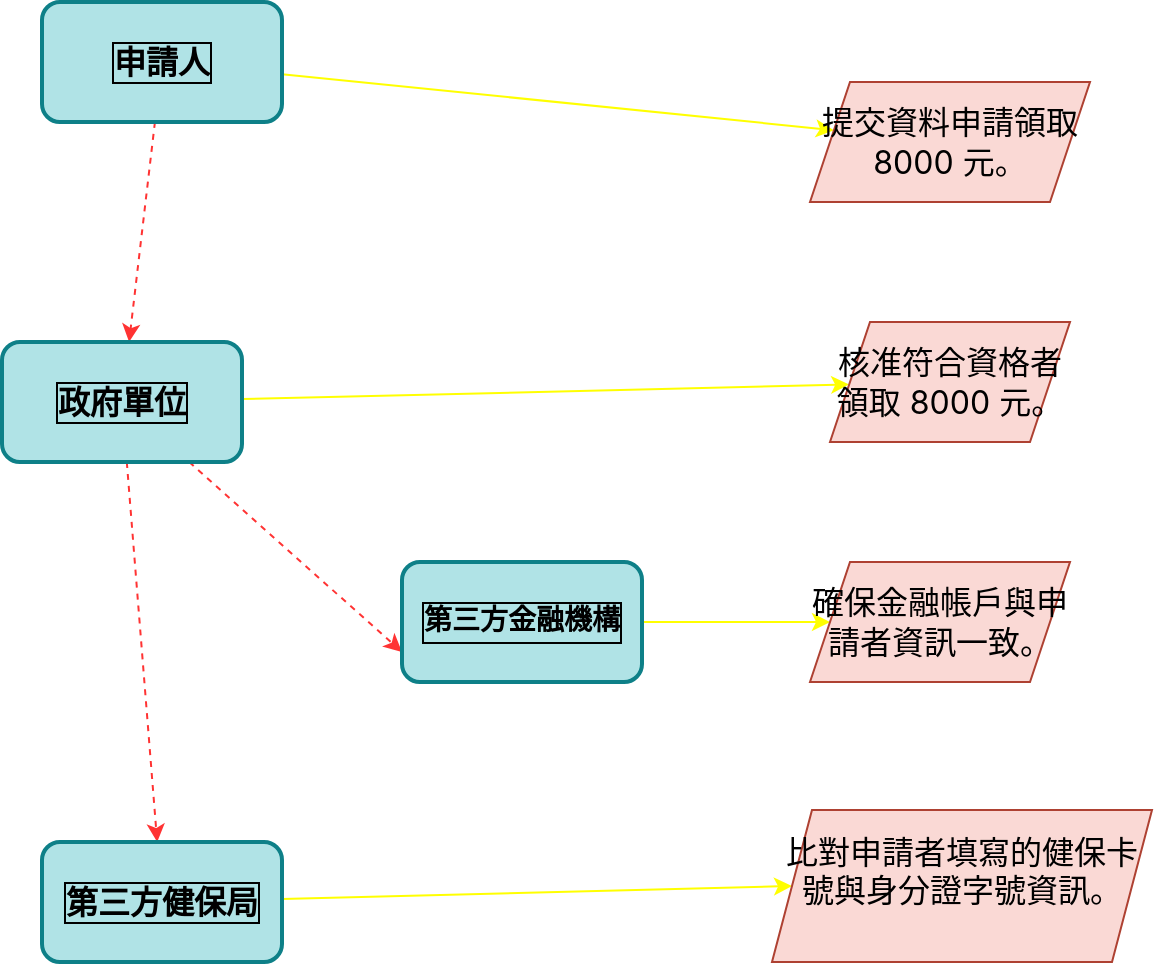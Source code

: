 <mxfile>
    <diagram id="vDnhGKmTzaDeAXovp9dk" name="第1頁">
        <mxGraphModel dx="786" dy="662" grid="1" gridSize="10" guides="1" tooltips="1" connect="1" arrows="1" fold="1" page="1" pageScale="1" pageWidth="827" pageHeight="1169" math="0" shadow="0">
            <root>
                <mxCell id="0"/>
                <mxCell id="1" parent="0"/>
                <mxCell id="36" style="edgeStyle=none;html=1;fontColor=#000000;strokeColor=#FFFF00;" edge="1" parent="1" source="19" target="29">
                    <mxGeometry relative="1" as="geometry">
                        <mxPoint x="230" y="280" as="targetPoint"/>
                    </mxGeometry>
                </mxCell>
                <mxCell id="39" value="" style="edgeStyle=none;html=1;fontColor=#000000;dashed=1;strokeColor=#FF3333;" edge="1" parent="1" source="19" target="26">
                    <mxGeometry relative="1" as="geometry"/>
                </mxCell>
                <mxCell id="19" value="&lt;div style=&quot;text-align: start;&quot;&gt;&lt;span style=&quot;font-size: 16px;&quot;&gt;&lt;font face=&quot;-apple-system, BlinkMacSystemFont, Segoe UI, Noto Sans, Helvetica, Arial, sans-serif, Apple Color Emoji, Segoe UI Emoji&quot;&gt;申請人&lt;/font&gt;&lt;/span&gt;&lt;/div&gt;" style="rounded=1;whiteSpace=wrap;html=1;fillColor=#b0e3e6;strokeColor=#0e8088;labelBackgroundColor=none;fontStyle=1;strokeWidth=2;labelBorderColor=default;fontColor=#000000;" vertex="1" parent="1">
                    <mxGeometry x="30" y="180" width="120" height="60" as="geometry"/>
                </mxCell>
                <mxCell id="34" style="edgeStyle=none;html=1;fontColor=#000000;strokeColor=#FFFF00;" edge="1" parent="1" source="26" target="30">
                    <mxGeometry relative="1" as="geometry">
                        <mxPoint x="190" y="410" as="targetPoint"/>
                    </mxGeometry>
                </mxCell>
                <mxCell id="37" style="edgeStyle=none;html=1;entryX=0;entryY=0.75;entryDx=0;entryDy=0;fontColor=#000000;dashed=1;strokeColor=#FF3333;" edge="1" parent="1" source="26" target="27">
                    <mxGeometry relative="1" as="geometry"/>
                </mxCell>
                <mxCell id="38" style="edgeStyle=none;html=1;fontColor=#000000;dashed=1;strokeColor=#FF3333;" edge="1" parent="1" source="26" target="28">
                    <mxGeometry relative="1" as="geometry"/>
                </mxCell>
                <mxCell id="26" value="&lt;div style=&quot;text-align: start;&quot;&gt;&lt;span style=&quot;font-size: 16px;&quot;&gt;&lt;font face=&quot;-apple-system, BlinkMacSystemFont, Segoe UI, Noto Sans, Helvetica, Arial, sans-serif, Apple Color Emoji, Segoe UI Emoji&quot;&gt;政府單位&lt;/font&gt;&lt;/span&gt;&lt;/div&gt;" style="rounded=1;whiteSpace=wrap;html=1;fillColor=#b0e3e6;strokeColor=#0e8088;labelBackgroundColor=none;fontStyle=1;strokeWidth=2;labelBorderColor=default;fontColor=#000000;" vertex="1" parent="1">
                    <mxGeometry x="10" y="350" width="120" height="60" as="geometry"/>
                </mxCell>
                <mxCell id="35" style="edgeStyle=none;html=1;fontColor=#000000;strokeColor=#FFFF00;" edge="1" parent="1" source="27" target="31">
                    <mxGeometry relative="1" as="geometry"/>
                </mxCell>
                <mxCell id="27" value="&lt;div style=&quot;text-align: start;&quot;&gt;&lt;div style=&quot;font-family: Consolas, &amp;quot;Courier New&amp;quot;, monospace; font-size: 14px; line-height: 19px;&quot;&gt;第三方金融機構&lt;/div&gt;&lt;/div&gt;" style="rounded=1;whiteSpace=wrap;html=1;fillColor=#b0e3e6;strokeColor=#0e8088;labelBackgroundColor=none;fontStyle=1;strokeWidth=2;labelBorderColor=default;fontColor=#000000;" vertex="1" parent="1">
                    <mxGeometry x="210" y="460" width="120" height="60" as="geometry"/>
                </mxCell>
                <mxCell id="33" style="edgeStyle=none;html=1;entryX=0;entryY=0.5;entryDx=0;entryDy=0;fontColor=#000000;strokeColor=#FFFF00;" edge="1" parent="1" source="28" target="32">
                    <mxGeometry relative="1" as="geometry"/>
                </mxCell>
                <mxCell id="28" value="&lt;div style=&quot;text-align: start;&quot;&gt;&lt;span style=&quot;font-family: -apple-system, BlinkMacSystemFont, &amp;quot;Segoe UI&amp;quot;, &amp;quot;Noto Sans&amp;quot;, Helvetica, Arial, sans-serif, &amp;quot;Apple Color Emoji&amp;quot;, &amp;quot;Segoe UI Emoji&amp;quot;; font-size: 16px;&quot;&gt;第三方健保局&lt;/span&gt;&lt;br&gt;&lt;/div&gt;" style="rounded=1;whiteSpace=wrap;html=1;fillColor=#b0e3e6;strokeColor=#0e8088;labelBackgroundColor=none;fontStyle=1;strokeWidth=2;labelBorderColor=default;fontColor=#000000;" vertex="1" parent="1">
                    <mxGeometry x="30" y="600" width="120" height="60" as="geometry"/>
                </mxCell>
                <mxCell id="29" value="&lt;span style=&quot;font-family: -apple-system, BlinkMacSystemFont, &amp;quot;Segoe UI&amp;quot;, &amp;quot;Noto Sans&amp;quot;, Helvetica, Arial, sans-serif, &amp;quot;Apple Color Emoji&amp;quot;, &amp;quot;Segoe UI Emoji&amp;quot;; font-size: 16px; text-align: start;&quot;&gt;提交資料申請領取 8000 元。&lt;/span&gt;" style="shape=parallelogram;perimeter=parallelogramPerimeter;whiteSpace=wrap;html=1;fixedSize=1;labelBackgroundColor=none;fillColor=#fad9d5;strokeColor=#ae4132;fontColor=#000000;" vertex="1" parent="1">
                    <mxGeometry x="414" y="220" width="140" height="60" as="geometry"/>
                </mxCell>
                <mxCell id="30" value="&lt;span style=&quot;font-family: -apple-system, BlinkMacSystemFont, &amp;quot;Segoe UI&amp;quot;, &amp;quot;Noto Sans&amp;quot;, Helvetica, Arial, sans-serif, &amp;quot;Apple Color Emoji&amp;quot;, &amp;quot;Segoe UI Emoji&amp;quot;; font-size: 16px; text-align: start;&quot;&gt;核准符合資格者領取 8000 元。&lt;/span&gt;" style="shape=parallelogram;perimeter=parallelogramPerimeter;whiteSpace=wrap;html=1;fixedSize=1;labelBackgroundColor=none;fillColor=#fad9d5;strokeColor=#ae4132;fontColor=#000000;" vertex="1" parent="1">
                    <mxGeometry x="424" y="340" width="120" height="60" as="geometry"/>
                </mxCell>
                <mxCell id="31" value="&lt;span style=&quot;font-family: -apple-system, BlinkMacSystemFont, &amp;quot;Segoe UI&amp;quot;, &amp;quot;Noto Sans&amp;quot;, Helvetica, Arial, sans-serif, &amp;quot;Apple Color Emoji&amp;quot;, &amp;quot;Segoe UI Emoji&amp;quot;; font-size: 16px; text-align: start;&quot;&gt;確保金融帳戶與申請者資訊一致。&lt;/span&gt;" style="shape=parallelogram;perimeter=parallelogramPerimeter;whiteSpace=wrap;html=1;fixedSize=1;labelBackgroundColor=none;fillColor=#fad9d5;strokeColor=#ae4132;fontColor=#000000;" vertex="1" parent="1">
                    <mxGeometry x="414" y="460" width="130" height="60" as="geometry"/>
                </mxCell>
                <mxCell id="32" value="&#10;&lt;span style=&quot;font-family: -apple-system, BlinkMacSystemFont, &amp;quot;Segoe UI&amp;quot;, &amp;quot;Noto Sans&amp;quot;, Helvetica, Arial, sans-serif, &amp;quot;Apple Color Emoji&amp;quot;, &amp;quot;Segoe UI Emoji&amp;quot;; font-size: 16px; font-style: normal; font-variant-ligatures: normal; font-variant-caps: normal; font-weight: 400; letter-spacing: normal; orphans: 2; text-align: start; text-indent: 0px; text-transform: none; widows: 2; word-spacing: 0px; -webkit-text-stroke-width: 0px; text-decoration-thickness: initial; text-decoration-style: initial; text-decoration-color: initial; float: none; display: inline !important;&quot;&gt;比對申請者填寫的健保卡號與身分證字號資訊。&lt;/span&gt;&#10;&#10;" style="shape=parallelogram;perimeter=parallelogramPerimeter;whiteSpace=wrap;html=1;fixedSize=1;labelBackgroundColor=none;fillColor=#fad9d5;strokeColor=#ae4132;fontColor=#000000;" vertex="1" parent="1">
                    <mxGeometry x="395" y="584" width="190" height="76" as="geometry"/>
                </mxCell>
            </root>
        </mxGraphModel>
    </diagram>
</mxfile>